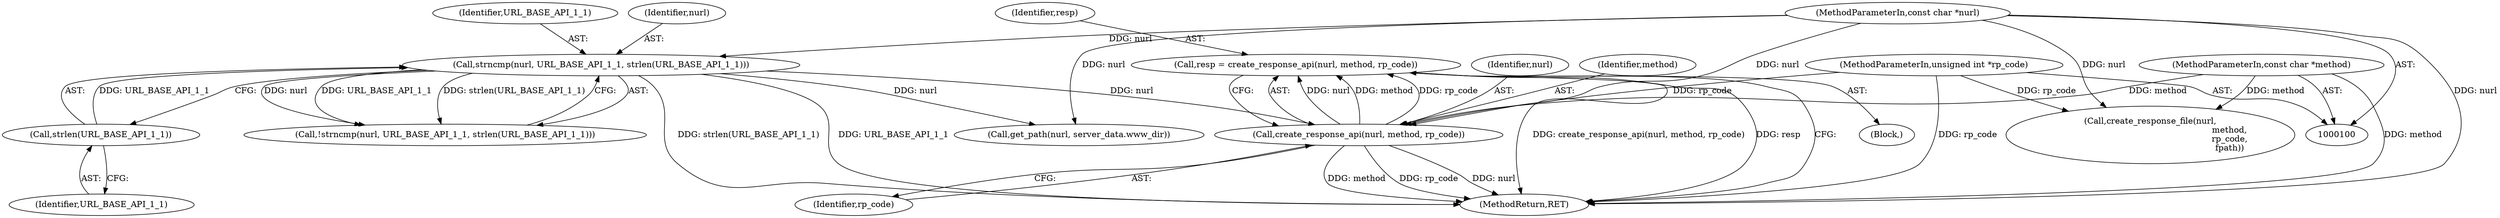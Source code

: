 digraph "0_wpitchoune_8b10426dcc0246c1712a99460dd470dcb1cc4d9c@API" {
"1000121" [label="(Call,resp = create_response_api(nurl, method, rp_code))"];
"1000123" [label="(Call,create_response_api(nurl, method, rp_code))"];
"1000115" [label="(Call,strncmp(nurl, URL_BASE_API_1_1, strlen(URL_BASE_API_1_1)))"];
"1000101" [label="(MethodParameterIn,const char *nurl)"];
"1000118" [label="(Call,strlen(URL_BASE_API_1_1))"];
"1000102" [label="(MethodParameterIn,const char *method)"];
"1000103" [label="(MethodParameterIn,unsigned int *rp_code)"];
"1000115" [label="(Call,strncmp(nurl, URL_BASE_API_1_1, strlen(URL_BASE_API_1_1)))"];
"1000124" [label="(Identifier,nurl)"];
"1000118" [label="(Call,strlen(URL_BASE_API_1_1))"];
"1000126" [label="(Identifier,rp_code)"];
"1000114" [label="(Call,!strncmp(nurl, URL_BASE_API_1_1, strlen(URL_BASE_API_1_1)))"];
"1000117" [label="(Identifier,URL_BASE_API_1_1)"];
"1000125" [label="(Identifier,method)"];
"1000131" [label="(Call,get_path(nurl, server_data.www_dir))"];
"1000160" [label="(Call,create_response_file(nurl,\n                                                           method,\n                                                           rp_code,\n                                                           fpath))"];
"1000120" [label="(Block,)"];
"1000103" [label="(MethodParameterIn,unsigned int *rp_code)"];
"1000122" [label="(Identifier,resp)"];
"1000101" [label="(MethodParameterIn,const char *nurl)"];
"1000102" [label="(MethodParameterIn,const char *method)"];
"1000121" [label="(Call,resp = create_response_api(nurl, method, rp_code))"];
"1000119" [label="(Identifier,URL_BASE_API_1_1)"];
"1000116" [label="(Identifier,nurl)"];
"1000169" [label="(MethodReturn,RET)"];
"1000123" [label="(Call,create_response_api(nurl, method, rp_code))"];
"1000121" -> "1000120"  [label="AST: "];
"1000121" -> "1000123"  [label="CFG: "];
"1000122" -> "1000121"  [label="AST: "];
"1000123" -> "1000121"  [label="AST: "];
"1000169" -> "1000121"  [label="CFG: "];
"1000121" -> "1000169"  [label="DDG: create_response_api(nurl, method, rp_code)"];
"1000121" -> "1000169"  [label="DDG: resp"];
"1000123" -> "1000121"  [label="DDG: nurl"];
"1000123" -> "1000121"  [label="DDG: method"];
"1000123" -> "1000121"  [label="DDG: rp_code"];
"1000123" -> "1000126"  [label="CFG: "];
"1000124" -> "1000123"  [label="AST: "];
"1000125" -> "1000123"  [label="AST: "];
"1000126" -> "1000123"  [label="AST: "];
"1000123" -> "1000169"  [label="DDG: method"];
"1000123" -> "1000169"  [label="DDG: rp_code"];
"1000123" -> "1000169"  [label="DDG: nurl"];
"1000115" -> "1000123"  [label="DDG: nurl"];
"1000101" -> "1000123"  [label="DDG: nurl"];
"1000102" -> "1000123"  [label="DDG: method"];
"1000103" -> "1000123"  [label="DDG: rp_code"];
"1000115" -> "1000114"  [label="AST: "];
"1000115" -> "1000118"  [label="CFG: "];
"1000116" -> "1000115"  [label="AST: "];
"1000117" -> "1000115"  [label="AST: "];
"1000118" -> "1000115"  [label="AST: "];
"1000114" -> "1000115"  [label="CFG: "];
"1000115" -> "1000169"  [label="DDG: strlen(URL_BASE_API_1_1)"];
"1000115" -> "1000169"  [label="DDG: URL_BASE_API_1_1"];
"1000115" -> "1000114"  [label="DDG: nurl"];
"1000115" -> "1000114"  [label="DDG: URL_BASE_API_1_1"];
"1000115" -> "1000114"  [label="DDG: strlen(URL_BASE_API_1_1)"];
"1000101" -> "1000115"  [label="DDG: nurl"];
"1000118" -> "1000115"  [label="DDG: URL_BASE_API_1_1"];
"1000115" -> "1000131"  [label="DDG: nurl"];
"1000101" -> "1000100"  [label="AST: "];
"1000101" -> "1000169"  [label="DDG: nurl"];
"1000101" -> "1000131"  [label="DDG: nurl"];
"1000101" -> "1000160"  [label="DDG: nurl"];
"1000118" -> "1000119"  [label="CFG: "];
"1000119" -> "1000118"  [label="AST: "];
"1000102" -> "1000100"  [label="AST: "];
"1000102" -> "1000169"  [label="DDG: method"];
"1000102" -> "1000160"  [label="DDG: method"];
"1000103" -> "1000100"  [label="AST: "];
"1000103" -> "1000169"  [label="DDG: rp_code"];
"1000103" -> "1000160"  [label="DDG: rp_code"];
}
